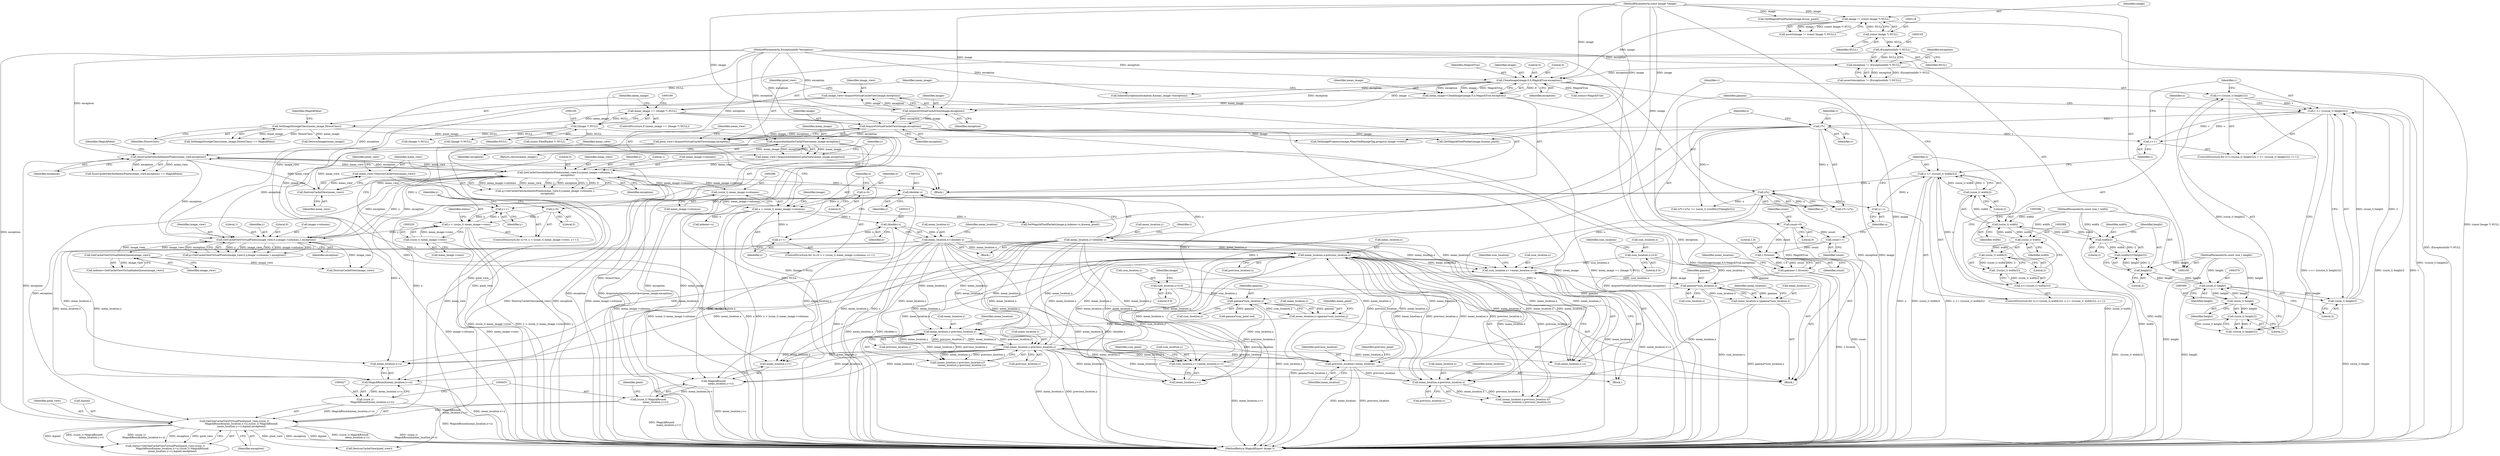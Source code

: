 digraph "0_ImageMagick6_b522d2d857d2f75b659936b59b0da9df1682c256@pointer" {
"1000791" [label="(Call,mean_view=DestroyCacheView(mean_view))"];
"1000793" [label="(Call,DestroyCacheView(mean_view))"];
"1000756" [label="(Call,SyncCacheViewAuthenticPixels(mean_view,exception))"];
"1000249" [label="(Call,GetCacheViewAuthenticPixels(mean_view,0,y,mean_image->columns,1,\n      exception))"];
"1000208" [label="(Call,mean_view=AcquireAuthenticCacheView(mean_image,exception))"];
"1000210" [label="(Call,AcquireAuthenticCacheView(mean_image,exception))"];
"1000173" [label="(Call,SetImageStorageClass(mean_image,DirectClass))"];
"1000162" [label="(Call,mean_image == (Image *) NULL)"];
"1000153" [label="(Call,mean_image=CloneImage(image,0,0,MagickTrue,exception))"];
"1000155" [label="(Call,CloneImage(image,0,0,MagickTrue,exception))"];
"1000115" [label="(Call,image != (const Image *) NULL)"];
"1000101" [label="(MethodParameterIn,const Image *image)"];
"1000117" [label="(Call,(const Image *) NULL)"];
"1000142" [label="(Call,exception != (ExceptionInfo *) NULL)"];
"1000105" [label="(MethodParameterIn,ExceptionInfo *exception)"];
"1000144" [label="(Call,(ExceptionInfo *) NULL)"];
"1000164" [label="(Call,(Image *) NULL)"];
"1000205" [label="(Call,AcquireVirtualCacheView(image,exception))"];
"1000200" [label="(Call,AcquireVirtualCacheView(image,exception))"];
"1000238" [label="(Call,GetCacheViewVirtualPixels(image_view,0,y,image->columns,1,exception))"];
"1000277" [label="(Call,GetCacheViewVirtualIndexQueue(image_view))"];
"1000198" [label="(Call,image_view=AcquireVirtualCacheView(image,exception))"];
"1000217" [label="(Call,y < (ssize_t) mean_image->rows)"];
"1000224" [label="(Call,y++)"];
"1000321" [label="(Call,(double) y)"];
"1000214" [label="(Call,y=0)"];
"1000219" [label="(Call,(ssize_t) mean_image->rows)"];
"1000285" [label="(Call,(ssize_t) mean_image->columns)"];
"1000424" [label="(Call,GetOneCacheViewVirtualPixel(pixel_view,(ssize_t)\n                  MagickRound(mean_location.x+u),(ssize_t) MagickRound(\n                  mean_location.y+v),&pixel,exception))"];
"1000203" [label="(Call,pixel_view=AcquireVirtualCacheView(image,exception))"];
"1000426" [label="(Call,(ssize_t)\n                  MagickRound(mean_location.x+u))"];
"1000428" [label="(Call,MagickRound(mean_location.x+u))"];
"1000310" [label="(Call,mean_location.x=(double) x)"];
"1000314" [label="(Call,(double) x)"];
"1000283" [label="(Call,x < (ssize_t) mean_image->columns)"];
"1000290" [label="(Call,x++)"];
"1000280" [label="(Call,x=0)"];
"1000619" [label="(Call,mean_location.x-previous_location.x)"];
"1000612" [label="(Call,mean_location.x-previous_location.x)"];
"1000554" [label="(Call,mean_location.x=gamma*sum_location.x)"];
"1000558" [label="(Call,gamma*sum_location.x)"];
"1000549" [label="(Call,gamma=1.0/count)"];
"1000551" [label="(Call,1.0/count)"];
"1000547" [label="(Call,count++)"];
"1000360" [label="(Call,count=0)"];
"1000501" [label="(Call,sum_location.x+=mean_location.x+u)"];
"1000317" [label="(Call,mean_location.y=(double) y)"];
"1000635" [label="(Call,mean_location.y-previous_location.y)"];
"1000628" [label="(Call,mean_location.y-previous_location.y)"];
"1000563" [label="(Call,mean_location.y=gamma*sum_location.y)"];
"1000567" [label="(Call,gamma*sum_location.y)"];
"1000510" [label="(Call,sum_location.y+=mean_location.y+v)"];
"1000405" [label="(Call,v*v)"];
"1000372" [label="(Call,v <= (((ssize_t) height/2)))"];
"1000364" [label="(Call,v=(-((ssize_t) height/2)))"];
"1000366" [label="(Call,-((ssize_t) height/2))"];
"1000367" [label="(Call,(ssize_t) height/2)"];
"1000368" [label="(Call,(ssize_t) height)"];
"1000375" [label="(Call,(ssize_t) height)"];
"1000417" [label="(Call,height/2)"];
"1000103" [label="(MethodParameterIn,const size_t height)"];
"1000379" [label="(Call,v++)"];
"1000374" [label="(Call,(ssize_t) height/2)"];
"1000345" [label="(Call,sum_location.y=0.0)"];
"1000354" [label="(Call,previous_location=mean_location)"];
"1000408" [label="(Call,u*u)"];
"1000392" [label="(Call,u <= (((ssize_t) width/2)))"];
"1000399" [label="(Call,u++)"];
"1000384" [label="(Call,u=(-((ssize_t) width/2)))"];
"1000386" [label="(Call,-((ssize_t) width/2))"];
"1000387" [label="(Call,(ssize_t) width/2)"];
"1000388" [label="(Call,(ssize_t) width)"];
"1000395" [label="(Call,(ssize_t) width)"];
"1000414" [label="(Call,width/2)"];
"1000102" [label="(MethodParameterIn,const size_t width)"];
"1000394" [label="(Call,(ssize_t) width/2)"];
"1000340" [label="(Call,sum_location.x=0.0)"];
"1000434" [label="(Call,(ssize_t) MagickRound(\n                  mean_location.y+v))"];
"1000436" [label="(Call,MagickRound(\n                  mean_location.y+v))"];
"1000219" [label="(Call,(ssize_t) mean_image->rows)"];
"1000253" [label="(Call,mean_image->columns)"];
"1000211" [label="(Identifier,mean_image)"];
"1000246" [label="(Identifier,exception)"];
"1000251" [label="(Literal,0)"];
"1000119" [label="(Identifier,NULL)"];
"1000202" [label="(Identifier,exception)"];
"1000436" [label="(Call,MagickRound(\n                  mean_location.y+v))"];
"1000216" [label="(Literal,0)"];
"1000160" [label="(Identifier,exception)"];
"1000208" [label="(Call,mean_view=AcquireAuthenticCacheView(mean_image,exception))"];
"1000298" [label="(Call,GetMagickPixelPacket(image,&mean_pixel))"];
"1000756" [label="(Call,SyncCacheViewAuthenticPixels(mean_view,exception))"];
"1000422" [label="(Call,status=GetOneCacheViewVirtualPixel(pixel_view,(ssize_t)\n                  MagickRound(mean_location.x+u),(ssize_t) MagickRound(\n                  mean_location.y+v),&pixel,exception))"];
"1000105" [label="(MethodParameterIn,ExceptionInfo *exception)"];
"1000392" [label="(Call,u <= (((ssize_t) width/2)))"];
"1000418" [label="(Identifier,height)"];
"1000333" [label="(Block,)"];
"1000358" [label="(Identifier,previous_pixel)"];
"1000556" [label="(Identifier,mean_location)"];
"1000224" [label="(Call,y++)"];
"1000201" [label="(Identifier,image)"];
"1000611" [label="(Call,(mean_location.x-previous_location.x)*\n          (mean_location.x-previous_location.x))"];
"1000210" [label="(Call,AcquireAuthenticCacheView(mean_image,exception))"];
"1000514" [label="(Call,mean_location.y+v)"];
"1000758" [label="(Identifier,exception)"];
"1000155" [label="(Call,CloneImage(image,0,0,MagickTrue,exception))"];
"1000404" [label="(Call,v*v+u*u)"];
"1000371" [label="(Literal,2)"];
"1000390" [label="(Identifier,width)"];
"1000346" [label="(Call,sum_location.y)"];
"1000174" [label="(Identifier,mean_image)"];
"1000757" [label="(Identifier,mean_view)"];
"1000627" [label="(Call,(mean_location.y-previous_location.y)*\n          (mean_location.y-previous_location.y))"];
"1000302" [label="(Call,SetMagickPixelPacket(image,p,indexes+x,&mean_pixel))"];
"1000797" [label="(Call,DestroyCacheView(pixel_view))"];
"1000755" [label="(Call,SyncCacheViewAuthenticPixels(mean_view,exception) == MagickFalse)"];
"1000209" [label="(Identifier,mean_view)"];
"1000612" [label="(Call,mean_location.x-previous_location.x)"];
"1000284" [label="(Identifier,x)"];
"1000378" [label="(Literal,2)"];
"1000444" [label="(Identifier,exception)"];
"1000551" [label="(Call,1.0/count)"];
"1000777" [label="(Call,SetImageProgress(image,MeanShiftImageTag,progress,image->rows))"];
"1000225" [label="(Identifier,y)"];
"1000285" [label="(Call,(ssize_t) mean_image->columns)"];
"1000361" [label="(Identifier,count)"];
"1000397" [label="(Identifier,width)"];
"1000501" [label="(Call,sum_location.x+=mean_location.x+u)"];
"1000257" [label="(Identifier,exception)"];
"1000250" [label="(Identifier,mean_view)"];
"1000154" [label="(Identifier,mean_image)"];
"1000791" [label="(Call,mean_view=DestroyCacheView(mean_view))"];
"1000635" [label="(Call,mean_location.y-previous_location.y)"];
"1000290" [label="(Call,x++)"];
"1000567" [label="(Call,gamma*sum_location.y)"];
"1000623" [label="(Call,previous_location.x)"];
"1000388" [label="(Call,(ssize_t) width)"];
"1000142" [label="(Call,exception != (ExceptionInfo *) NULL)"];
"1000291" [label="(Identifier,x)"];
"1000500" [label="(Block,)"];
"1000803" [label="(Return,return(mean_image);)"];
"1000796" [label="(Identifier,pixel_view)"];
"1000793" [label="(Call,DestroyCacheView(mean_view))"];
"1000801" [label="(Call,DestroyCacheView(image_view))"];
"1000311" [label="(Call,mean_location.x)"];
"1000317" [label="(Call,mean_location.y=(double) y)"];
"1000559" [label="(Identifier,gamma)"];
"1000794" [label="(Identifier,mean_view)"];
"1000374" [label="(Call,(ssize_t) height/2)"];
"1000387" [label="(Call,(ssize_t) width/2)"];
"1000368" [label="(Call,(ssize_t) height)"];
"1000212" [label="(Identifier,exception)"];
"1000172" [label="(Call,SetImageStorageClass(mean_image,DirectClass) == MagickFalse)"];
"1000345" [label="(Call,sum_location.y=0.0)"];
"1000554" [label="(Call,mean_location.x=gamma*sum_location.x)"];
"1000283" [label="(Call,x < (ssize_t) mean_image->columns)"];
"1000366" [label="(Call,-((ssize_t) height/2))"];
"1000394" [label="(Call,(ssize_t) width/2)"];
"1000398" [label="(Literal,2)"];
"1000637" [label="(Identifier,mean_location)"];
"1000568" [label="(Identifier,gamma)"];
"1000115" [label="(Call,image != (const Image *) NULL)"];
"1000173" [label="(Call,SetImageStorageClass(mean_image,DirectClass))"];
"1000206" [label="(Identifier,image)"];
"1000186" [label="(Call,DestroyImage(mean_image))"];
"1000280" [label="(Call,x=0)"];
"1000176" [label="(Identifier,MagickFalse)"];
"1000287" [label="(Call,mean_image->columns)"];
"1000166" [label="(Identifier,NULL)"];
"1000354" [label="(Call,previous_location=mean_location)"];
"1000370" [label="(Identifier,height)"];
"1000299" [label="(Identifier,image)"];
"1000116" [label="(Identifier,image)"];
"1000549" [label="(Call,gamma=1.0/count)"];
"1000547" [label="(Call,count++)"];
"1000428" [label="(Call,MagickRound(mean_location.x+u))"];
"1000275" [label="(Call,indexes=GetCacheViewVirtualIndexQueue(image_view))"];
"1000318" [label="(Call,mean_location.y)"];
"1000416" [label="(Literal,2)"];
"1000205" [label="(Call,AcquireVirtualCacheView(image,exception))"];
"1000351" [label="(Identifier,image)"];
"1000305" [label="(Call,indexes+x)"];
"1000214" [label="(Call,y=0)"];
"1000367" [label="(Call,(ssize_t) height/2)"];
"1000385" [label="(Identifier,u)"];
"1000314" [label="(Call,(double) x)"];
"1000350" [label="(Call,GetMagickPixelPacket(image,&sum_pixel))"];
"1000217" [label="(Call,y < (ssize_t) mean_image->rows)"];
"1000158" [label="(Literal,0)"];
"1000426" [label="(Call,(ssize_t)\n                  MagickRound(mean_location.x+u))"];
"1000310" [label="(Call,mean_location.x=(double) x)"];
"1000552" [label="(Literal,1.0)"];
"1000512" [label="(Identifier,sum_location)"];
"1000323" [label="(Identifier,y)"];
"1000282" [label="(Literal,0)"];
"1000159" [label="(Identifier,MagickTrue)"];
"1000162" [label="(Call,mean_image == (Image *) NULL)"];
"1000419" [label="(Literal,2)"];
"1000558" [label="(Call,gamma*sum_location.x)"];
"1000805" [label="(MethodReturn,MagickExport Image *)"];
"1000759" [label="(Identifier,MagickFalse)"];
"1000550" [label="(Identifier,gamma)"];
"1000156" [label="(Identifier,image)"];
"1000616" [label="(Call,previous_location.x)"];
"1000639" [label="(Call,previous_location.y)"];
"1000629" [label="(Call,mean_location.y)"];
"1000379" [label="(Call,v++)"];
"1000363" [label="(ControlStructure,for (v=(-((ssize_t) height/2)); v <= (((ssize_t) height/2)); v++))"];
"1000281" [label="(Identifier,x)"];
"1000434" [label="(Call,(ssize_t) MagickRound(\n                  mean_location.y+v))"];
"1000326" [label="(Identifier,i)"];
"1000576" [label="(Call,gamma*sum_pixel.red)"];
"1000247" [label="(Call,q=GetCacheViewAuthenticPixels(mean_view,0,y,mean_image->columns,1,\n      exception))"];
"1000144" [label="(Call,(ExceptionInfo *) NULL)"];
"1000189" [label="(Call,(Image *) NULL)"];
"1000240" [label="(Literal,0)"];
"1000380" [label="(Identifier,v)"];
"1000414" [label="(Call,width/2)"];
"1000292" [label="(Block,)"];
"1000117" [label="(Call,(const Image *) NULL)"];
"1000141" [label="(Call,assert(exception != (ExceptionInfo *) NULL))"];
"1000215" [label="(Identifier,y)"];
"1000252" [label="(Identifier,y)"];
"1000242" [label="(Call,image->columns)"];
"1000569" [label="(Call,sum_location.y)"];
"1000168" [label="(Call,(Image *) NULL)"];
"1000384" [label="(Call,u=(-((ssize_t) width/2)))"];
"1000355" [label="(Identifier,previous_location)"];
"1000340" [label="(Call,sum_location.x=0.0)"];
"1000373" [label="(Identifier,v)"];
"1000560" [label="(Call,sum_location.x)"];
"1000417" [label="(Call,height/2)"];
"1000344" [label="(Literal,0.0)"];
"1000372" [label="(Call,v <= (((ssize_t) height/2)))"];
"1000319" [label="(Identifier,mean_location)"];
"1000425" [label="(Identifier,pixel_view)"];
"1000628" [label="(Call,mean_location.y-previous_location.y)"];
"1000393" [label="(Identifier,u)"];
"1000164" [label="(Call,(Image *) NULL)"];
"1000792" [label="(Identifier,mean_view)"];
"1000204" [label="(Identifier,pixel_view)"];
"1000377" [label="(Identifier,height)"];
"1000360" [label="(Call,count=0)"];
"1000239" [label="(Identifier,image_view)"];
"1000409" [label="(Identifier,u)"];
"1000153" [label="(Call,mean_image=CloneImage(image,0,0,MagickTrue,exception))"];
"1000221" [label="(Call,mean_image->rows)"];
"1000316" [label="(Identifier,x)"];
"1000553" [label="(Identifier,count)"];
"1000505" [label="(Call,mean_location.x+u)"];
"1000362" [label="(Literal,0)"];
"1000502" [label="(Call,sum_location.x)"];
"1000424" [label="(Call,GetOneCacheViewVirtualPixel(pixel_view,(ssize_t)\n                  MagickRound(mean_location.x+u),(ssize_t) MagickRound(\n                  mean_location.y+v),&pixel,exception))"];
"1000403" [label="(Call,(v*v+u*u) <= (ssize_t) ((width/2)*(height/2)))"];
"1000347" [label="(Identifier,sum_location)"];
"1000199" [label="(Identifier,image_view)"];
"1000218" [label="(Identifier,y)"];
"1000406" [label="(Identifier,v)"];
"1000386" [label="(Call,-((ssize_t) width/2))"];
"1000341" [label="(Call,sum_location.x)"];
"1000443" [label="(Identifier,pixel)"];
"1000213" [label="(ControlStructure,for (y=0; y < (ssize_t) mean_image->rows; y++))"];
"1000175" [label="(Identifier,DirectClass)"];
"1000321" [label="(Call,(double) y)"];
"1000161" [label="(ControlStructure,if (mean_image == (Image *) NULL))"];
"1000200" [label="(Call,AcquireVirtualCacheView(image,exception))"];
"1000207" [label="(Identifier,exception)"];
"1000510" [label="(Call,sum_location.y+=mean_location.y+v)"];
"1000163" [label="(Identifier,mean_image)"];
"1000114" [label="(Call,assert(image != (const Image *) NULL))"];
"1000245" [label="(Literal,1)"];
"1000636" [label="(Call,mean_location.y)"];
"1000563" [label="(Call,mean_location.y=gamma*sum_location.y)"];
"1000349" [label="(Literal,0.0)"];
"1000408" [label="(Call,u*u)"];
"1000106" [label="(Block,)"];
"1000619" [label="(Call,mean_location.x-previous_location.x)"];
"1000400" [label="(Identifier,u)"];
"1000203" [label="(Call,pixel_view=AcquireVirtualCacheView(image,exception))"];
"1000613" [label="(Call,mean_location.x)"];
"1000437" [label="(Call,mean_location.y+v)"];
"1000356" [label="(Identifier,mean_location)"];
"1000511" [label="(Call,sum_location.y)"];
"1000262" [label="(Call,(const PixelPacket *) NULL)"];
"1000364" [label="(Call,v=(-((ssize_t) height/2)))"];
"1000395" [label="(Call,(ssize_t) width)"];
"1000157" [label="(Literal,0)"];
"1000143" [label="(Identifier,exception)"];
"1000103" [label="(MethodParameterIn,const size_t height)"];
"1000256" [label="(Literal,1)"];
"1000548" [label="(Identifier,count)"];
"1000399" [label="(Call,u++)"];
"1000413" [label="(Call,(width/2)*(height/2))"];
"1000620" [label="(Call,mean_location.x)"];
"1000565" [label="(Identifier,mean_location)"];
"1000102" [label="(MethodParameterIn,const size_t width)"];
"1000241" [label="(Identifier,y)"];
"1000564" [label="(Call,mean_location.y)"];
"1000574" [label="(Identifier,mean_pixel)"];
"1000521" [label="(Identifier,sum_pixel)"];
"1000442" [label="(Call,&pixel)"];
"1000410" [label="(Identifier,u)"];
"1000236" [label="(Call,p=GetCacheViewVirtualPixels(image_view,0,y,image->columns,1,exception))"];
"1000407" [label="(Identifier,v)"];
"1000198" [label="(Call,image_view=AcquireVirtualCacheView(image,exception))"];
"1000233" [label="(Identifier,status)"];
"1000429" [label="(Call,mean_location.x+u)"];
"1000555" [label="(Call,mean_location.x)"];
"1000632" [label="(Call,previous_location.y)"];
"1000391" [label="(Literal,2)"];
"1000383" [label="(ControlStructure,for (u=(-((ssize_t) width/2)); u <= (((ssize_t) width/2)); u++))"];
"1000621" [label="(Identifier,mean_location)"];
"1000415" [label="(Identifier,width)"];
"1000192" [label="(Call,status=MagickTrue)"];
"1000365" [label="(Identifier,v)"];
"1000178" [label="(Call,InheritException(exception,&mean_image->exception))"];
"1000375" [label="(Call,(ssize_t) height)"];
"1000405" [label="(Call,v*v)"];
"1000238" [label="(Call,GetCacheViewVirtualPixels(image_view,0,y,image->columns,1,exception))"];
"1000278" [label="(Identifier,image_view)"];
"1000146" [label="(Identifier,NULL)"];
"1000101" [label="(MethodParameterIn,const Image *image)"];
"1000279" [label="(ControlStructure,for (x=0; x < (ssize_t) mean_image->columns; x++))"];
"1000249" [label="(Call,GetCacheViewAuthenticPixels(mean_view,0,y,mean_image->columns,1,\n      exception))"];
"1000277" [label="(Call,GetCacheViewVirtualIndexQueue(image_view))"];
"1000791" -> "1000106"  [label="AST: "];
"1000791" -> "1000793"  [label="CFG: "];
"1000792" -> "1000791"  [label="AST: "];
"1000793" -> "1000791"  [label="AST: "];
"1000796" -> "1000791"  [label="CFG: "];
"1000791" -> "1000805"  [label="DDG: mean_view"];
"1000791" -> "1000805"  [label="DDG: DestroyCacheView(mean_view)"];
"1000793" -> "1000791"  [label="DDG: mean_view"];
"1000793" -> "1000794"  [label="CFG: "];
"1000794" -> "1000793"  [label="AST: "];
"1000756" -> "1000793"  [label="DDG: mean_view"];
"1000208" -> "1000793"  [label="DDG: mean_view"];
"1000249" -> "1000793"  [label="DDG: mean_view"];
"1000756" -> "1000755"  [label="AST: "];
"1000756" -> "1000758"  [label="CFG: "];
"1000757" -> "1000756"  [label="AST: "];
"1000758" -> "1000756"  [label="AST: "];
"1000759" -> "1000756"  [label="CFG: "];
"1000756" -> "1000805"  [label="DDG: exception"];
"1000756" -> "1000238"  [label="DDG: exception"];
"1000756" -> "1000249"  [label="DDG: mean_view"];
"1000756" -> "1000755"  [label="DDG: mean_view"];
"1000756" -> "1000755"  [label="DDG: exception"];
"1000249" -> "1000756"  [label="DDG: mean_view"];
"1000249" -> "1000756"  [label="DDG: exception"];
"1000424" -> "1000756"  [label="DDG: exception"];
"1000105" -> "1000756"  [label="DDG: exception"];
"1000249" -> "1000247"  [label="AST: "];
"1000249" -> "1000257"  [label="CFG: "];
"1000250" -> "1000249"  [label="AST: "];
"1000251" -> "1000249"  [label="AST: "];
"1000252" -> "1000249"  [label="AST: "];
"1000253" -> "1000249"  [label="AST: "];
"1000256" -> "1000249"  [label="AST: "];
"1000257" -> "1000249"  [label="AST: "];
"1000247" -> "1000249"  [label="CFG: "];
"1000249" -> "1000805"  [label="DDG: mean_image->columns"];
"1000249" -> "1000805"  [label="DDG: exception"];
"1000249" -> "1000224"  [label="DDG: y"];
"1000249" -> "1000238"  [label="DDG: exception"];
"1000249" -> "1000247"  [label="DDG: mean_image->columns"];
"1000249" -> "1000247"  [label="DDG: mean_view"];
"1000249" -> "1000247"  [label="DDG: y"];
"1000249" -> "1000247"  [label="DDG: exception"];
"1000249" -> "1000247"  [label="DDG: 1"];
"1000249" -> "1000247"  [label="DDG: 0"];
"1000208" -> "1000249"  [label="DDG: mean_view"];
"1000238" -> "1000249"  [label="DDG: y"];
"1000238" -> "1000249"  [label="DDG: exception"];
"1000285" -> "1000249"  [label="DDG: mean_image->columns"];
"1000105" -> "1000249"  [label="DDG: exception"];
"1000249" -> "1000285"  [label="DDG: mean_image->columns"];
"1000249" -> "1000321"  [label="DDG: y"];
"1000249" -> "1000424"  [label="DDG: exception"];
"1000208" -> "1000106"  [label="AST: "];
"1000208" -> "1000210"  [label="CFG: "];
"1000209" -> "1000208"  [label="AST: "];
"1000210" -> "1000208"  [label="AST: "];
"1000215" -> "1000208"  [label="CFG: "];
"1000208" -> "1000805"  [label="DDG: AcquireAuthenticCacheView(mean_image,exception)"];
"1000210" -> "1000208"  [label="DDG: mean_image"];
"1000210" -> "1000208"  [label="DDG: exception"];
"1000210" -> "1000212"  [label="CFG: "];
"1000211" -> "1000210"  [label="AST: "];
"1000212" -> "1000210"  [label="AST: "];
"1000210" -> "1000805"  [label="DDG: exception"];
"1000210" -> "1000805"  [label="DDG: mean_image"];
"1000173" -> "1000210"  [label="DDG: mean_image"];
"1000205" -> "1000210"  [label="DDG: exception"];
"1000105" -> "1000210"  [label="DDG: exception"];
"1000210" -> "1000238"  [label="DDG: exception"];
"1000210" -> "1000803"  [label="DDG: mean_image"];
"1000173" -> "1000172"  [label="AST: "];
"1000173" -> "1000175"  [label="CFG: "];
"1000174" -> "1000173"  [label="AST: "];
"1000175" -> "1000173"  [label="AST: "];
"1000176" -> "1000173"  [label="CFG: "];
"1000173" -> "1000805"  [label="DDG: DirectClass"];
"1000173" -> "1000172"  [label="DDG: mean_image"];
"1000173" -> "1000172"  [label="DDG: DirectClass"];
"1000162" -> "1000173"  [label="DDG: mean_image"];
"1000173" -> "1000186"  [label="DDG: mean_image"];
"1000162" -> "1000161"  [label="AST: "];
"1000162" -> "1000164"  [label="CFG: "];
"1000163" -> "1000162"  [label="AST: "];
"1000164" -> "1000162"  [label="AST: "];
"1000169" -> "1000162"  [label="CFG: "];
"1000174" -> "1000162"  [label="CFG: "];
"1000162" -> "1000805"  [label="DDG: (Image *) NULL"];
"1000162" -> "1000805"  [label="DDG: mean_image"];
"1000162" -> "1000805"  [label="DDG: mean_image == (Image *) NULL"];
"1000153" -> "1000162"  [label="DDG: mean_image"];
"1000164" -> "1000162"  [label="DDG: NULL"];
"1000153" -> "1000106"  [label="AST: "];
"1000153" -> "1000155"  [label="CFG: "];
"1000154" -> "1000153"  [label="AST: "];
"1000155" -> "1000153"  [label="AST: "];
"1000163" -> "1000153"  [label="CFG: "];
"1000153" -> "1000805"  [label="DDG: CloneImage(image,0,0,MagickTrue,exception)"];
"1000155" -> "1000153"  [label="DDG: 0"];
"1000155" -> "1000153"  [label="DDG: exception"];
"1000155" -> "1000153"  [label="DDG: image"];
"1000155" -> "1000153"  [label="DDG: MagickTrue"];
"1000155" -> "1000160"  [label="CFG: "];
"1000156" -> "1000155"  [label="AST: "];
"1000157" -> "1000155"  [label="AST: "];
"1000158" -> "1000155"  [label="AST: "];
"1000159" -> "1000155"  [label="AST: "];
"1000160" -> "1000155"  [label="AST: "];
"1000155" -> "1000805"  [label="DDG: MagickTrue"];
"1000155" -> "1000805"  [label="DDG: exception"];
"1000155" -> "1000805"  [label="DDG: image"];
"1000115" -> "1000155"  [label="DDG: image"];
"1000101" -> "1000155"  [label="DDG: image"];
"1000142" -> "1000155"  [label="DDG: exception"];
"1000105" -> "1000155"  [label="DDG: exception"];
"1000155" -> "1000178"  [label="DDG: exception"];
"1000155" -> "1000192"  [label="DDG: MagickTrue"];
"1000155" -> "1000200"  [label="DDG: image"];
"1000155" -> "1000200"  [label="DDG: exception"];
"1000115" -> "1000114"  [label="AST: "];
"1000115" -> "1000117"  [label="CFG: "];
"1000116" -> "1000115"  [label="AST: "];
"1000117" -> "1000115"  [label="AST: "];
"1000114" -> "1000115"  [label="CFG: "];
"1000115" -> "1000805"  [label="DDG: (const Image *) NULL"];
"1000115" -> "1000114"  [label="DDG: image"];
"1000115" -> "1000114"  [label="DDG: (const Image *) NULL"];
"1000101" -> "1000115"  [label="DDG: image"];
"1000117" -> "1000115"  [label="DDG: NULL"];
"1000101" -> "1000100"  [label="AST: "];
"1000101" -> "1000805"  [label="DDG: image"];
"1000101" -> "1000200"  [label="DDG: image"];
"1000101" -> "1000205"  [label="DDG: image"];
"1000101" -> "1000298"  [label="DDG: image"];
"1000101" -> "1000302"  [label="DDG: image"];
"1000101" -> "1000350"  [label="DDG: image"];
"1000101" -> "1000777"  [label="DDG: image"];
"1000117" -> "1000119"  [label="CFG: "];
"1000118" -> "1000117"  [label="AST: "];
"1000119" -> "1000117"  [label="AST: "];
"1000117" -> "1000144"  [label="DDG: NULL"];
"1000142" -> "1000141"  [label="AST: "];
"1000142" -> "1000144"  [label="CFG: "];
"1000143" -> "1000142"  [label="AST: "];
"1000144" -> "1000142"  [label="AST: "];
"1000141" -> "1000142"  [label="CFG: "];
"1000142" -> "1000805"  [label="DDG: (ExceptionInfo *) NULL"];
"1000142" -> "1000141"  [label="DDG: exception"];
"1000142" -> "1000141"  [label="DDG: (ExceptionInfo *) NULL"];
"1000105" -> "1000142"  [label="DDG: exception"];
"1000144" -> "1000142"  [label="DDG: NULL"];
"1000105" -> "1000100"  [label="AST: "];
"1000105" -> "1000805"  [label="DDG: exception"];
"1000105" -> "1000178"  [label="DDG: exception"];
"1000105" -> "1000200"  [label="DDG: exception"];
"1000105" -> "1000205"  [label="DDG: exception"];
"1000105" -> "1000238"  [label="DDG: exception"];
"1000105" -> "1000424"  [label="DDG: exception"];
"1000144" -> "1000146"  [label="CFG: "];
"1000145" -> "1000144"  [label="AST: "];
"1000146" -> "1000144"  [label="AST: "];
"1000144" -> "1000164"  [label="DDG: NULL"];
"1000164" -> "1000166"  [label="CFG: "];
"1000165" -> "1000164"  [label="AST: "];
"1000166" -> "1000164"  [label="AST: "];
"1000164" -> "1000805"  [label="DDG: NULL"];
"1000164" -> "1000168"  [label="DDG: NULL"];
"1000164" -> "1000189"  [label="DDG: NULL"];
"1000164" -> "1000262"  [label="DDG: NULL"];
"1000205" -> "1000203"  [label="AST: "];
"1000205" -> "1000207"  [label="CFG: "];
"1000206" -> "1000205"  [label="AST: "];
"1000207" -> "1000205"  [label="AST: "];
"1000203" -> "1000205"  [label="CFG: "];
"1000205" -> "1000805"  [label="DDG: image"];
"1000205" -> "1000203"  [label="DDG: image"];
"1000205" -> "1000203"  [label="DDG: exception"];
"1000200" -> "1000205"  [label="DDG: image"];
"1000200" -> "1000205"  [label="DDG: exception"];
"1000205" -> "1000298"  [label="DDG: image"];
"1000205" -> "1000777"  [label="DDG: image"];
"1000200" -> "1000198"  [label="AST: "];
"1000200" -> "1000202"  [label="CFG: "];
"1000201" -> "1000200"  [label="AST: "];
"1000202" -> "1000200"  [label="AST: "];
"1000198" -> "1000200"  [label="CFG: "];
"1000200" -> "1000198"  [label="DDG: image"];
"1000200" -> "1000198"  [label="DDG: exception"];
"1000238" -> "1000236"  [label="AST: "];
"1000238" -> "1000246"  [label="CFG: "];
"1000239" -> "1000238"  [label="AST: "];
"1000240" -> "1000238"  [label="AST: "];
"1000241" -> "1000238"  [label="AST: "];
"1000242" -> "1000238"  [label="AST: "];
"1000245" -> "1000238"  [label="AST: "];
"1000246" -> "1000238"  [label="AST: "];
"1000236" -> "1000238"  [label="CFG: "];
"1000238" -> "1000805"  [label="DDG: image->columns"];
"1000238" -> "1000236"  [label="DDG: y"];
"1000238" -> "1000236"  [label="DDG: image_view"];
"1000238" -> "1000236"  [label="DDG: 0"];
"1000238" -> "1000236"  [label="DDG: image->columns"];
"1000238" -> "1000236"  [label="DDG: 1"];
"1000238" -> "1000236"  [label="DDG: exception"];
"1000277" -> "1000238"  [label="DDG: image_view"];
"1000198" -> "1000238"  [label="DDG: image_view"];
"1000217" -> "1000238"  [label="DDG: y"];
"1000238" -> "1000277"  [label="DDG: image_view"];
"1000238" -> "1000801"  [label="DDG: image_view"];
"1000277" -> "1000275"  [label="AST: "];
"1000277" -> "1000278"  [label="CFG: "];
"1000278" -> "1000277"  [label="AST: "];
"1000275" -> "1000277"  [label="CFG: "];
"1000277" -> "1000275"  [label="DDG: image_view"];
"1000277" -> "1000801"  [label="DDG: image_view"];
"1000198" -> "1000106"  [label="AST: "];
"1000199" -> "1000198"  [label="AST: "];
"1000204" -> "1000198"  [label="CFG: "];
"1000198" -> "1000801"  [label="DDG: image_view"];
"1000217" -> "1000213"  [label="AST: "];
"1000217" -> "1000219"  [label="CFG: "];
"1000218" -> "1000217"  [label="AST: "];
"1000219" -> "1000217"  [label="AST: "];
"1000233" -> "1000217"  [label="CFG: "];
"1000792" -> "1000217"  [label="CFG: "];
"1000217" -> "1000805"  [label="DDG: (ssize_t) mean_image->rows"];
"1000217" -> "1000805"  [label="DDG: y < (ssize_t) mean_image->rows"];
"1000217" -> "1000805"  [label="DDG: y"];
"1000224" -> "1000217"  [label="DDG: y"];
"1000214" -> "1000217"  [label="DDG: y"];
"1000219" -> "1000217"  [label="DDG: mean_image->rows"];
"1000217" -> "1000224"  [label="DDG: y"];
"1000224" -> "1000213"  [label="AST: "];
"1000224" -> "1000225"  [label="CFG: "];
"1000225" -> "1000224"  [label="AST: "];
"1000218" -> "1000224"  [label="CFG: "];
"1000321" -> "1000224"  [label="DDG: y"];
"1000321" -> "1000317"  [label="AST: "];
"1000321" -> "1000323"  [label="CFG: "];
"1000322" -> "1000321"  [label="AST: "];
"1000323" -> "1000321"  [label="AST: "];
"1000317" -> "1000321"  [label="CFG: "];
"1000321" -> "1000805"  [label="DDG: y"];
"1000321" -> "1000317"  [label="DDG: y"];
"1000214" -> "1000213"  [label="AST: "];
"1000214" -> "1000216"  [label="CFG: "];
"1000215" -> "1000214"  [label="AST: "];
"1000216" -> "1000214"  [label="AST: "];
"1000218" -> "1000214"  [label="CFG: "];
"1000219" -> "1000221"  [label="CFG: "];
"1000220" -> "1000219"  [label="AST: "];
"1000221" -> "1000219"  [label="AST: "];
"1000219" -> "1000805"  [label="DDG: mean_image->rows"];
"1000285" -> "1000283"  [label="AST: "];
"1000285" -> "1000287"  [label="CFG: "];
"1000286" -> "1000285"  [label="AST: "];
"1000287" -> "1000285"  [label="AST: "];
"1000283" -> "1000285"  [label="CFG: "];
"1000285" -> "1000805"  [label="DDG: mean_image->columns"];
"1000285" -> "1000283"  [label="DDG: mean_image->columns"];
"1000424" -> "1000422"  [label="AST: "];
"1000424" -> "1000444"  [label="CFG: "];
"1000425" -> "1000424"  [label="AST: "];
"1000426" -> "1000424"  [label="AST: "];
"1000434" -> "1000424"  [label="AST: "];
"1000442" -> "1000424"  [label="AST: "];
"1000444" -> "1000424"  [label="AST: "];
"1000422" -> "1000424"  [label="CFG: "];
"1000424" -> "1000805"  [label="DDG: &pixel"];
"1000424" -> "1000805"  [label="DDG: (ssize_t) MagickRound(\n                  mean_location.y+v)"];
"1000424" -> "1000805"  [label="DDG: (ssize_t)\n                  MagickRound(mean_location.x+u)"];
"1000424" -> "1000805"  [label="DDG: exception"];
"1000424" -> "1000422"  [label="DDG: &pixel"];
"1000424" -> "1000422"  [label="DDG: (ssize_t) MagickRound(\n                  mean_location.y+v)"];
"1000424" -> "1000422"  [label="DDG: (ssize_t)\n                  MagickRound(mean_location.x+u)"];
"1000424" -> "1000422"  [label="DDG: exception"];
"1000424" -> "1000422"  [label="DDG: pixel_view"];
"1000203" -> "1000424"  [label="DDG: pixel_view"];
"1000426" -> "1000424"  [label="DDG: MagickRound(mean_location.x+u)"];
"1000434" -> "1000424"  [label="DDG: MagickRound(\n                  mean_location.y+v)"];
"1000424" -> "1000797"  [label="DDG: pixel_view"];
"1000203" -> "1000106"  [label="AST: "];
"1000204" -> "1000203"  [label="AST: "];
"1000209" -> "1000203"  [label="CFG: "];
"1000203" -> "1000805"  [label="DDG: AcquireVirtualCacheView(image,exception)"];
"1000203" -> "1000797"  [label="DDG: pixel_view"];
"1000426" -> "1000428"  [label="CFG: "];
"1000427" -> "1000426"  [label="AST: "];
"1000428" -> "1000426"  [label="AST: "];
"1000435" -> "1000426"  [label="CFG: "];
"1000426" -> "1000805"  [label="DDG: MagickRound(mean_location.x+u)"];
"1000428" -> "1000426"  [label="DDG: mean_location.x+u"];
"1000428" -> "1000429"  [label="CFG: "];
"1000429" -> "1000428"  [label="AST: "];
"1000428" -> "1000805"  [label="DDG: mean_location.x+u"];
"1000310" -> "1000428"  [label="DDG: mean_location.x"];
"1000619" -> "1000428"  [label="DDG: mean_location.x"];
"1000317" -> "1000428"  [label="DDG: mean_location.y"];
"1000635" -> "1000428"  [label="DDG: mean_location.y"];
"1000408" -> "1000428"  [label="DDG: u"];
"1000310" -> "1000292"  [label="AST: "];
"1000310" -> "1000314"  [label="CFG: "];
"1000311" -> "1000310"  [label="AST: "];
"1000314" -> "1000310"  [label="AST: "];
"1000319" -> "1000310"  [label="CFG: "];
"1000310" -> "1000805"  [label="DDG: mean_location.x"];
"1000310" -> "1000805"  [label="DDG: (double) x"];
"1000314" -> "1000310"  [label="DDG: x"];
"1000310" -> "1000354"  [label="DDG: mean_location.x"];
"1000310" -> "1000429"  [label="DDG: mean_location.x"];
"1000310" -> "1000436"  [label="DDG: mean_location.x"];
"1000310" -> "1000437"  [label="DDG: mean_location.x"];
"1000310" -> "1000501"  [label="DDG: mean_location.x"];
"1000310" -> "1000505"  [label="DDG: mean_location.x"];
"1000310" -> "1000510"  [label="DDG: mean_location.x"];
"1000310" -> "1000514"  [label="DDG: mean_location.x"];
"1000310" -> "1000612"  [label="DDG: mean_location.x"];
"1000310" -> "1000619"  [label="DDG: mean_location.x"];
"1000310" -> "1000628"  [label="DDG: mean_location.x"];
"1000310" -> "1000635"  [label="DDG: mean_location.x"];
"1000314" -> "1000316"  [label="CFG: "];
"1000315" -> "1000314"  [label="AST: "];
"1000316" -> "1000314"  [label="AST: "];
"1000314" -> "1000805"  [label="DDG: x"];
"1000314" -> "1000290"  [label="DDG: x"];
"1000283" -> "1000314"  [label="DDG: x"];
"1000283" -> "1000279"  [label="AST: "];
"1000284" -> "1000283"  [label="AST: "];
"1000299" -> "1000283"  [label="CFG: "];
"1000757" -> "1000283"  [label="CFG: "];
"1000283" -> "1000805"  [label="DDG: (ssize_t) mean_image->columns"];
"1000283" -> "1000805"  [label="DDG: x"];
"1000283" -> "1000805"  [label="DDG: x < (ssize_t) mean_image->columns"];
"1000290" -> "1000283"  [label="DDG: x"];
"1000280" -> "1000283"  [label="DDG: x"];
"1000283" -> "1000302"  [label="DDG: x"];
"1000283" -> "1000305"  [label="DDG: x"];
"1000290" -> "1000279"  [label="AST: "];
"1000290" -> "1000291"  [label="CFG: "];
"1000291" -> "1000290"  [label="AST: "];
"1000284" -> "1000290"  [label="CFG: "];
"1000280" -> "1000279"  [label="AST: "];
"1000280" -> "1000282"  [label="CFG: "];
"1000281" -> "1000280"  [label="AST: "];
"1000282" -> "1000280"  [label="AST: "];
"1000284" -> "1000280"  [label="CFG: "];
"1000619" -> "1000611"  [label="AST: "];
"1000619" -> "1000623"  [label="CFG: "];
"1000620" -> "1000619"  [label="AST: "];
"1000623" -> "1000619"  [label="AST: "];
"1000611" -> "1000619"  [label="CFG: "];
"1000619" -> "1000805"  [label="DDG: previous_location.x"];
"1000619" -> "1000805"  [label="DDG: mean_location.x"];
"1000619" -> "1000354"  [label="DDG: mean_location.x"];
"1000619" -> "1000429"  [label="DDG: mean_location.x"];
"1000619" -> "1000436"  [label="DDG: mean_location.x"];
"1000619" -> "1000437"  [label="DDG: mean_location.x"];
"1000619" -> "1000501"  [label="DDG: mean_location.x"];
"1000619" -> "1000505"  [label="DDG: mean_location.x"];
"1000619" -> "1000510"  [label="DDG: mean_location.x"];
"1000619" -> "1000514"  [label="DDG: mean_location.x"];
"1000619" -> "1000612"  [label="DDG: mean_location.x"];
"1000619" -> "1000612"  [label="DDG: previous_location.x"];
"1000619" -> "1000611"  [label="DDG: mean_location.x"];
"1000619" -> "1000611"  [label="DDG: previous_location.x"];
"1000612" -> "1000619"  [label="DDG: mean_location.x"];
"1000612" -> "1000619"  [label="DDG: previous_location.x"];
"1000317" -> "1000619"  [label="DDG: mean_location.y"];
"1000635" -> "1000619"  [label="DDG: mean_location.y"];
"1000354" -> "1000619"  [label="DDG: previous_location"];
"1000619" -> "1000628"  [label="DDG: mean_location.x"];
"1000619" -> "1000635"  [label="DDG: mean_location.x"];
"1000612" -> "1000611"  [label="AST: "];
"1000612" -> "1000616"  [label="CFG: "];
"1000613" -> "1000612"  [label="AST: "];
"1000616" -> "1000612"  [label="AST: "];
"1000621" -> "1000612"  [label="CFG: "];
"1000612" -> "1000611"  [label="DDG: mean_location.x"];
"1000612" -> "1000611"  [label="DDG: previous_location.x"];
"1000554" -> "1000612"  [label="DDG: mean_location.x"];
"1000317" -> "1000612"  [label="DDG: mean_location.y"];
"1000635" -> "1000612"  [label="DDG: mean_location.y"];
"1000354" -> "1000612"  [label="DDG: previous_location"];
"1000554" -> "1000333"  [label="AST: "];
"1000554" -> "1000558"  [label="CFG: "];
"1000555" -> "1000554"  [label="AST: "];
"1000558" -> "1000554"  [label="AST: "];
"1000565" -> "1000554"  [label="CFG: "];
"1000554" -> "1000805"  [label="DDG: gamma*sum_location.x"];
"1000558" -> "1000554"  [label="DDG: gamma"];
"1000558" -> "1000554"  [label="DDG: sum_location.x"];
"1000558" -> "1000560"  [label="CFG: "];
"1000559" -> "1000558"  [label="AST: "];
"1000560" -> "1000558"  [label="AST: "];
"1000558" -> "1000805"  [label="DDG: sum_location.x"];
"1000549" -> "1000558"  [label="DDG: gamma"];
"1000501" -> "1000558"  [label="DDG: sum_location.x"];
"1000340" -> "1000558"  [label="DDG: sum_location.x"];
"1000558" -> "1000567"  [label="DDG: gamma"];
"1000549" -> "1000333"  [label="AST: "];
"1000549" -> "1000551"  [label="CFG: "];
"1000550" -> "1000549"  [label="AST: "];
"1000551" -> "1000549"  [label="AST: "];
"1000556" -> "1000549"  [label="CFG: "];
"1000549" -> "1000805"  [label="DDG: 1.0/count"];
"1000551" -> "1000549"  [label="DDG: 1.0"];
"1000551" -> "1000549"  [label="DDG: count"];
"1000551" -> "1000553"  [label="CFG: "];
"1000552" -> "1000551"  [label="AST: "];
"1000553" -> "1000551"  [label="AST: "];
"1000551" -> "1000805"  [label="DDG: count"];
"1000547" -> "1000551"  [label="DDG: count"];
"1000360" -> "1000551"  [label="DDG: count"];
"1000547" -> "1000500"  [label="AST: "];
"1000547" -> "1000548"  [label="CFG: "];
"1000548" -> "1000547"  [label="AST: "];
"1000400" -> "1000547"  [label="CFG: "];
"1000360" -> "1000547"  [label="DDG: count"];
"1000360" -> "1000333"  [label="AST: "];
"1000360" -> "1000362"  [label="CFG: "];
"1000361" -> "1000360"  [label="AST: "];
"1000362" -> "1000360"  [label="AST: "];
"1000365" -> "1000360"  [label="CFG: "];
"1000501" -> "1000500"  [label="AST: "];
"1000501" -> "1000505"  [label="CFG: "];
"1000502" -> "1000501"  [label="AST: "];
"1000505" -> "1000501"  [label="AST: "];
"1000512" -> "1000501"  [label="CFG: "];
"1000501" -> "1000805"  [label="DDG: mean_location.x+u"];
"1000317" -> "1000501"  [label="DDG: mean_location.y"];
"1000635" -> "1000501"  [label="DDG: mean_location.y"];
"1000408" -> "1000501"  [label="DDG: u"];
"1000340" -> "1000501"  [label="DDG: sum_location.x"];
"1000317" -> "1000292"  [label="AST: "];
"1000318" -> "1000317"  [label="AST: "];
"1000326" -> "1000317"  [label="CFG: "];
"1000317" -> "1000805"  [label="DDG: mean_location.y"];
"1000317" -> "1000805"  [label="DDG: (double) y"];
"1000317" -> "1000354"  [label="DDG: mean_location.y"];
"1000317" -> "1000429"  [label="DDG: mean_location.y"];
"1000317" -> "1000436"  [label="DDG: mean_location.y"];
"1000317" -> "1000437"  [label="DDG: mean_location.y"];
"1000317" -> "1000505"  [label="DDG: mean_location.y"];
"1000317" -> "1000510"  [label="DDG: mean_location.y"];
"1000317" -> "1000514"  [label="DDG: mean_location.y"];
"1000317" -> "1000628"  [label="DDG: mean_location.y"];
"1000317" -> "1000635"  [label="DDG: mean_location.y"];
"1000635" -> "1000627"  [label="AST: "];
"1000635" -> "1000639"  [label="CFG: "];
"1000636" -> "1000635"  [label="AST: "];
"1000639" -> "1000635"  [label="AST: "];
"1000627" -> "1000635"  [label="CFG: "];
"1000635" -> "1000805"  [label="DDG: previous_location.y"];
"1000635" -> "1000805"  [label="DDG: mean_location.y"];
"1000635" -> "1000354"  [label="DDG: mean_location.y"];
"1000635" -> "1000429"  [label="DDG: mean_location.y"];
"1000635" -> "1000436"  [label="DDG: mean_location.y"];
"1000635" -> "1000437"  [label="DDG: mean_location.y"];
"1000635" -> "1000505"  [label="DDG: mean_location.y"];
"1000635" -> "1000510"  [label="DDG: mean_location.y"];
"1000635" -> "1000514"  [label="DDG: mean_location.y"];
"1000635" -> "1000628"  [label="DDG: mean_location.y"];
"1000635" -> "1000628"  [label="DDG: previous_location.y"];
"1000635" -> "1000627"  [label="DDG: mean_location.y"];
"1000635" -> "1000627"  [label="DDG: previous_location.y"];
"1000628" -> "1000635"  [label="DDG: mean_location.y"];
"1000628" -> "1000635"  [label="DDG: previous_location.y"];
"1000354" -> "1000635"  [label="DDG: previous_location"];
"1000628" -> "1000627"  [label="AST: "];
"1000628" -> "1000632"  [label="CFG: "];
"1000629" -> "1000628"  [label="AST: "];
"1000632" -> "1000628"  [label="AST: "];
"1000637" -> "1000628"  [label="CFG: "];
"1000628" -> "1000627"  [label="DDG: mean_location.y"];
"1000628" -> "1000627"  [label="DDG: previous_location.y"];
"1000563" -> "1000628"  [label="DDG: mean_location.y"];
"1000354" -> "1000628"  [label="DDG: previous_location"];
"1000563" -> "1000333"  [label="AST: "];
"1000563" -> "1000567"  [label="CFG: "];
"1000564" -> "1000563"  [label="AST: "];
"1000567" -> "1000563"  [label="AST: "];
"1000574" -> "1000563"  [label="CFG: "];
"1000563" -> "1000805"  [label="DDG: gamma*sum_location.y"];
"1000567" -> "1000563"  [label="DDG: gamma"];
"1000567" -> "1000563"  [label="DDG: sum_location.y"];
"1000567" -> "1000569"  [label="CFG: "];
"1000568" -> "1000567"  [label="AST: "];
"1000569" -> "1000567"  [label="AST: "];
"1000567" -> "1000805"  [label="DDG: sum_location.y"];
"1000510" -> "1000567"  [label="DDG: sum_location.y"];
"1000345" -> "1000567"  [label="DDG: sum_location.y"];
"1000567" -> "1000576"  [label="DDG: gamma"];
"1000510" -> "1000500"  [label="AST: "];
"1000510" -> "1000514"  [label="CFG: "];
"1000511" -> "1000510"  [label="AST: "];
"1000514" -> "1000510"  [label="AST: "];
"1000521" -> "1000510"  [label="CFG: "];
"1000510" -> "1000805"  [label="DDG: mean_location.y+v"];
"1000405" -> "1000510"  [label="DDG: v"];
"1000345" -> "1000510"  [label="DDG: sum_location.y"];
"1000405" -> "1000404"  [label="AST: "];
"1000405" -> "1000407"  [label="CFG: "];
"1000406" -> "1000405"  [label="AST: "];
"1000407" -> "1000405"  [label="AST: "];
"1000409" -> "1000405"  [label="CFG: "];
"1000405" -> "1000379"  [label="DDG: v"];
"1000405" -> "1000403"  [label="DDG: v"];
"1000405" -> "1000404"  [label="DDG: v"];
"1000372" -> "1000405"  [label="DDG: v"];
"1000405" -> "1000436"  [label="DDG: v"];
"1000405" -> "1000437"  [label="DDG: v"];
"1000405" -> "1000514"  [label="DDG: v"];
"1000372" -> "1000363"  [label="AST: "];
"1000372" -> "1000374"  [label="CFG: "];
"1000373" -> "1000372"  [label="AST: "];
"1000374" -> "1000372"  [label="AST: "];
"1000385" -> "1000372"  [label="CFG: "];
"1000550" -> "1000372"  [label="CFG: "];
"1000372" -> "1000805"  [label="DDG: v"];
"1000372" -> "1000805"  [label="DDG: v <= (((ssize_t) height/2))"];
"1000372" -> "1000805"  [label="DDG: (ssize_t) height/2"];
"1000364" -> "1000372"  [label="DDG: v"];
"1000379" -> "1000372"  [label="DDG: v"];
"1000374" -> "1000372"  [label="DDG: (ssize_t) height"];
"1000374" -> "1000372"  [label="DDG: 2"];
"1000372" -> "1000379"  [label="DDG: v"];
"1000364" -> "1000363"  [label="AST: "];
"1000364" -> "1000366"  [label="CFG: "];
"1000365" -> "1000364"  [label="AST: "];
"1000366" -> "1000364"  [label="AST: "];
"1000373" -> "1000364"  [label="CFG: "];
"1000364" -> "1000805"  [label="DDG: -((ssize_t) height/2)"];
"1000366" -> "1000364"  [label="DDG: (ssize_t) height/2"];
"1000366" -> "1000367"  [label="CFG: "];
"1000367" -> "1000366"  [label="AST: "];
"1000367" -> "1000366"  [label="DDG: (ssize_t) height"];
"1000367" -> "1000366"  [label="DDG: 2"];
"1000367" -> "1000371"  [label="CFG: "];
"1000368" -> "1000367"  [label="AST: "];
"1000371" -> "1000367"  [label="AST: "];
"1000368" -> "1000367"  [label="DDG: height"];
"1000368" -> "1000370"  [label="CFG: "];
"1000369" -> "1000368"  [label="AST: "];
"1000370" -> "1000368"  [label="AST: "];
"1000371" -> "1000368"  [label="CFG: "];
"1000375" -> "1000368"  [label="DDG: height"];
"1000103" -> "1000368"  [label="DDG: height"];
"1000368" -> "1000375"  [label="DDG: height"];
"1000375" -> "1000374"  [label="AST: "];
"1000375" -> "1000377"  [label="CFG: "];
"1000376" -> "1000375"  [label="AST: "];
"1000377" -> "1000375"  [label="AST: "];
"1000378" -> "1000375"  [label="CFG: "];
"1000375" -> "1000805"  [label="DDG: height"];
"1000375" -> "1000374"  [label="DDG: height"];
"1000417" -> "1000375"  [label="DDG: height"];
"1000103" -> "1000375"  [label="DDG: height"];
"1000375" -> "1000417"  [label="DDG: height"];
"1000417" -> "1000413"  [label="AST: "];
"1000417" -> "1000419"  [label="CFG: "];
"1000418" -> "1000417"  [label="AST: "];
"1000419" -> "1000417"  [label="AST: "];
"1000413" -> "1000417"  [label="CFG: "];
"1000417" -> "1000413"  [label="DDG: height"];
"1000417" -> "1000413"  [label="DDG: 2"];
"1000103" -> "1000417"  [label="DDG: height"];
"1000103" -> "1000100"  [label="AST: "];
"1000103" -> "1000805"  [label="DDG: height"];
"1000379" -> "1000363"  [label="AST: "];
"1000379" -> "1000380"  [label="CFG: "];
"1000380" -> "1000379"  [label="AST: "];
"1000373" -> "1000379"  [label="CFG: "];
"1000374" -> "1000378"  [label="CFG: "];
"1000378" -> "1000374"  [label="AST: "];
"1000374" -> "1000805"  [label="DDG: (ssize_t) height"];
"1000345" -> "1000333"  [label="AST: "];
"1000345" -> "1000349"  [label="CFG: "];
"1000346" -> "1000345"  [label="AST: "];
"1000349" -> "1000345"  [label="AST: "];
"1000351" -> "1000345"  [label="CFG: "];
"1000354" -> "1000333"  [label="AST: "];
"1000354" -> "1000356"  [label="CFG: "];
"1000355" -> "1000354"  [label="AST: "];
"1000356" -> "1000354"  [label="AST: "];
"1000358" -> "1000354"  [label="CFG: "];
"1000354" -> "1000805"  [label="DDG: mean_location"];
"1000354" -> "1000805"  [label="DDG: previous_location"];
"1000408" -> "1000404"  [label="AST: "];
"1000408" -> "1000410"  [label="CFG: "];
"1000409" -> "1000408"  [label="AST: "];
"1000410" -> "1000408"  [label="AST: "];
"1000404" -> "1000408"  [label="CFG: "];
"1000408" -> "1000399"  [label="DDG: u"];
"1000408" -> "1000403"  [label="DDG: u"];
"1000408" -> "1000404"  [label="DDG: u"];
"1000392" -> "1000408"  [label="DDG: u"];
"1000408" -> "1000429"  [label="DDG: u"];
"1000408" -> "1000505"  [label="DDG: u"];
"1000392" -> "1000383"  [label="AST: "];
"1000392" -> "1000394"  [label="CFG: "];
"1000393" -> "1000392"  [label="AST: "];
"1000394" -> "1000392"  [label="AST: "];
"1000406" -> "1000392"  [label="CFG: "];
"1000380" -> "1000392"  [label="CFG: "];
"1000392" -> "1000805"  [label="DDG: (ssize_t) width/2"];
"1000392" -> "1000805"  [label="DDG: u <= (((ssize_t) width/2))"];
"1000392" -> "1000805"  [label="DDG: u"];
"1000399" -> "1000392"  [label="DDG: u"];
"1000384" -> "1000392"  [label="DDG: u"];
"1000394" -> "1000392"  [label="DDG: (ssize_t) width"];
"1000394" -> "1000392"  [label="DDG: 2"];
"1000399" -> "1000383"  [label="AST: "];
"1000399" -> "1000400"  [label="CFG: "];
"1000400" -> "1000399"  [label="AST: "];
"1000393" -> "1000399"  [label="CFG: "];
"1000384" -> "1000383"  [label="AST: "];
"1000384" -> "1000386"  [label="CFG: "];
"1000385" -> "1000384"  [label="AST: "];
"1000386" -> "1000384"  [label="AST: "];
"1000393" -> "1000384"  [label="CFG: "];
"1000384" -> "1000805"  [label="DDG: -((ssize_t) width/2)"];
"1000386" -> "1000384"  [label="DDG: (ssize_t) width/2"];
"1000386" -> "1000387"  [label="CFG: "];
"1000387" -> "1000386"  [label="AST: "];
"1000387" -> "1000386"  [label="DDG: (ssize_t) width"];
"1000387" -> "1000386"  [label="DDG: 2"];
"1000387" -> "1000391"  [label="CFG: "];
"1000388" -> "1000387"  [label="AST: "];
"1000391" -> "1000387"  [label="AST: "];
"1000388" -> "1000387"  [label="DDG: width"];
"1000388" -> "1000390"  [label="CFG: "];
"1000389" -> "1000388"  [label="AST: "];
"1000390" -> "1000388"  [label="AST: "];
"1000391" -> "1000388"  [label="CFG: "];
"1000395" -> "1000388"  [label="DDG: width"];
"1000102" -> "1000388"  [label="DDG: width"];
"1000388" -> "1000395"  [label="DDG: width"];
"1000395" -> "1000394"  [label="AST: "];
"1000395" -> "1000397"  [label="CFG: "];
"1000396" -> "1000395"  [label="AST: "];
"1000397" -> "1000395"  [label="AST: "];
"1000398" -> "1000395"  [label="CFG: "];
"1000395" -> "1000805"  [label="DDG: width"];
"1000395" -> "1000394"  [label="DDG: width"];
"1000414" -> "1000395"  [label="DDG: width"];
"1000102" -> "1000395"  [label="DDG: width"];
"1000395" -> "1000414"  [label="DDG: width"];
"1000414" -> "1000413"  [label="AST: "];
"1000414" -> "1000416"  [label="CFG: "];
"1000415" -> "1000414"  [label="AST: "];
"1000416" -> "1000414"  [label="AST: "];
"1000418" -> "1000414"  [label="CFG: "];
"1000414" -> "1000413"  [label="DDG: width"];
"1000414" -> "1000413"  [label="DDG: 2"];
"1000102" -> "1000414"  [label="DDG: width"];
"1000102" -> "1000100"  [label="AST: "];
"1000102" -> "1000805"  [label="DDG: width"];
"1000394" -> "1000398"  [label="CFG: "];
"1000398" -> "1000394"  [label="AST: "];
"1000394" -> "1000805"  [label="DDG: (ssize_t) width"];
"1000340" -> "1000333"  [label="AST: "];
"1000340" -> "1000344"  [label="CFG: "];
"1000341" -> "1000340"  [label="AST: "];
"1000344" -> "1000340"  [label="AST: "];
"1000347" -> "1000340"  [label="CFG: "];
"1000434" -> "1000436"  [label="CFG: "];
"1000435" -> "1000434"  [label="AST: "];
"1000436" -> "1000434"  [label="AST: "];
"1000443" -> "1000434"  [label="CFG: "];
"1000434" -> "1000805"  [label="DDG: MagickRound(\n                  mean_location.y+v)"];
"1000436" -> "1000434"  [label="DDG: mean_location.y+v"];
"1000436" -> "1000437"  [label="CFG: "];
"1000437" -> "1000436"  [label="AST: "];
"1000436" -> "1000805"  [label="DDG: mean_location.y+v"];
}
